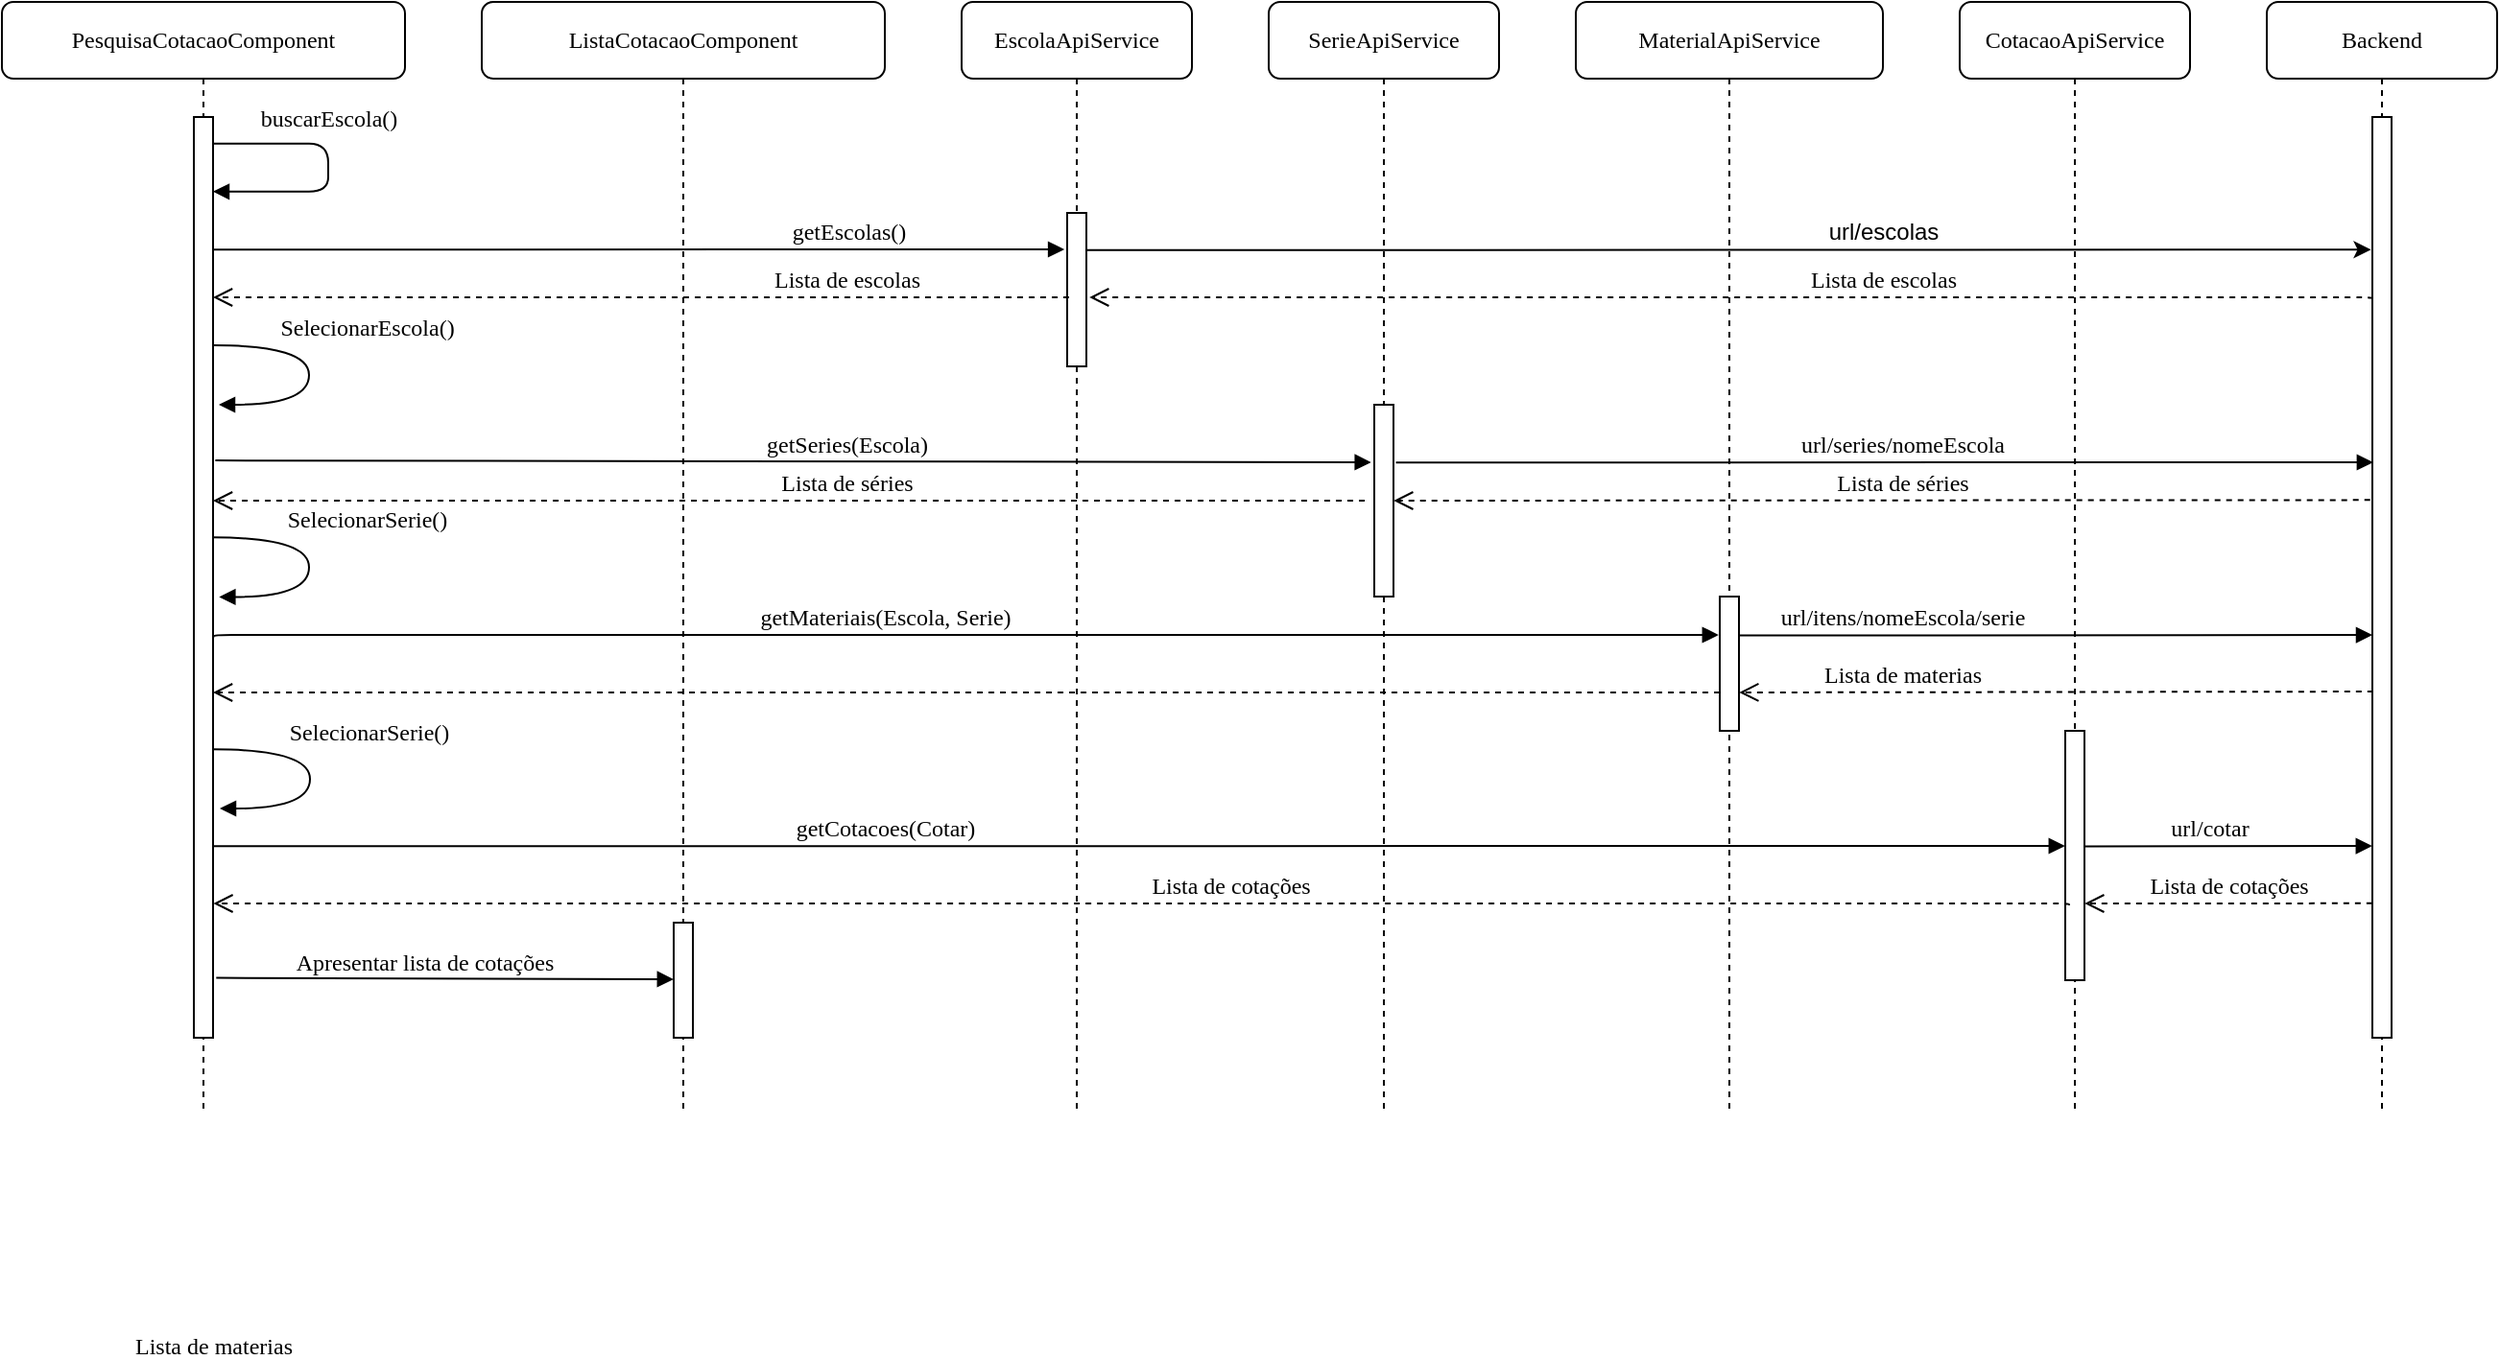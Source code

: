 <mxfile version="12.1.0" type="device" pages="1"><diagram name="Page-1" id="13e1069c-82ec-6db2-03f1-153e76fe0fe0"><mxGraphModel dx="3509" dy="822" grid="1" gridSize="10" guides="1" tooltips="1" connect="1" arrows="1" fold="1" page="1" pageScale="1" pageWidth="1100" pageHeight="850" background="#ffffff" math="0" shadow="0"><root><mxCell id="0"/><mxCell id="1" parent="0"/><mxCell id="7baba1c4bc27f4b0-2" value="EscolaApiService" style="shape=umlLifeline;perimeter=lifelinePerimeter;whiteSpace=wrap;html=1;container=1;collapsible=0;recursiveResize=0;outlineConnect=0;rounded=1;shadow=0;comic=0;labelBackgroundColor=none;strokeColor=#000000;strokeWidth=1;fillColor=#FFFFFF;fontFamily=Verdana;fontSize=12;fontColor=#000000;align=center;" parent="1" vertex="1"><mxGeometry x="240" y="80" width="120" height="580" as="geometry"/></mxCell><mxCell id="7baba1c4bc27f4b0-10" value="" style="html=1;points=[];perimeter=orthogonalPerimeter;rounded=0;shadow=0;comic=0;labelBackgroundColor=none;strokeColor=#000000;strokeWidth=1;fillColor=#FFFFFF;fontFamily=Verdana;fontSize=12;fontColor=#000000;align=center;" parent="7baba1c4bc27f4b0-2" vertex="1"><mxGeometry x="55" y="110" width="10" height="80" as="geometry"/></mxCell><mxCell id="7baba1c4bc27f4b0-3" value="SerieApiService" style="shape=umlLifeline;perimeter=lifelinePerimeter;whiteSpace=wrap;html=1;container=1;collapsible=0;recursiveResize=0;outlineConnect=0;rounded=1;shadow=0;comic=0;labelBackgroundColor=none;strokeColor=#000000;strokeWidth=1;fillColor=#FFFFFF;fontFamily=Verdana;fontSize=12;fontColor=#000000;align=center;" parent="1" vertex="1"><mxGeometry x="400" y="80" width="120" height="580" as="geometry"/></mxCell><mxCell id="7baba1c4bc27f4b0-13" value="" style="html=1;points=[];perimeter=orthogonalPerimeter;rounded=0;shadow=0;comic=0;labelBackgroundColor=none;strokeColor=#000000;strokeWidth=1;fillColor=#FFFFFF;fontFamily=Verdana;fontSize=12;fontColor=#000000;align=center;" parent="7baba1c4bc27f4b0-3" vertex="1"><mxGeometry x="55" y="210" width="10" height="100" as="geometry"/></mxCell><mxCell id="7baba1c4bc27f4b0-4" value="MaterialApiService" style="shape=umlLifeline;perimeter=lifelinePerimeter;whiteSpace=wrap;html=1;container=1;collapsible=0;recursiveResize=0;outlineConnect=0;rounded=1;shadow=0;comic=0;labelBackgroundColor=none;strokeColor=#000000;strokeWidth=1;fillColor=#FFFFFF;fontFamily=Verdana;fontSize=12;fontColor=#000000;align=center;size=40;" parent="1" vertex="1"><mxGeometry x="560" y="80" width="160" height="580" as="geometry"/></mxCell><mxCell id="7baba1c4bc27f4b0-16" value="" style="html=1;points=[];perimeter=orthogonalPerimeter;rounded=0;shadow=0;comic=0;labelBackgroundColor=none;strokeColor=#000000;strokeWidth=1;fillColor=#FFFFFF;fontFamily=Verdana;fontSize=12;fontColor=#000000;align=center;" parent="7baba1c4bc27f4b0-4" vertex="1"><mxGeometry x="75" y="310" width="10" height="70" as="geometry"/></mxCell><mxCell id="7baba1c4bc27f4b0-5" value="Backend" style="shape=umlLifeline;perimeter=lifelinePerimeter;whiteSpace=wrap;html=1;container=1;collapsible=0;recursiveResize=0;outlineConnect=0;rounded=1;shadow=0;comic=0;labelBackgroundColor=none;strokeColor=#000000;strokeWidth=1;fillColor=#FFFFFF;fontFamily=Verdana;fontSize=12;fontColor=#000000;align=center;" parent="1" vertex="1"><mxGeometry x="920" y="80" width="120" height="580" as="geometry"/></mxCell><mxCell id="7baba1c4bc27f4b0-19" value="" style="html=1;points=[];perimeter=orthogonalPerimeter;rounded=0;shadow=0;comic=0;labelBackgroundColor=none;strokeColor=#000000;strokeWidth=1;fillColor=#FFFFFF;fontFamily=Verdana;fontSize=12;fontColor=#000000;align=center;" parent="7baba1c4bc27f4b0-5" vertex="1"><mxGeometry x="55" y="60" width="10" height="480" as="geometry"/></mxCell><mxCell id="7baba1c4bc27f4b0-8" value="PesquisaCotacaoComponent" style="shape=umlLifeline;perimeter=lifelinePerimeter;whiteSpace=wrap;html=1;container=1;collapsible=0;recursiveResize=0;outlineConnect=0;rounded=1;shadow=0;comic=0;labelBackgroundColor=none;strokeColor=#000000;strokeWidth=1;fillColor=#FFFFFF;fontFamily=Verdana;fontSize=12;fontColor=#000000;align=center;" parent="1" vertex="1"><mxGeometry x="-260" y="80" width="210" height="580" as="geometry"/></mxCell><mxCell id="7baba1c4bc27f4b0-9" value="" style="html=1;points=[];perimeter=orthogonalPerimeter;rounded=0;shadow=0;comic=0;labelBackgroundColor=none;strokeColor=#000000;strokeWidth=1;fillColor=#FFFFFF;fontFamily=Verdana;fontSize=12;fontColor=#000000;align=center;" parent="7baba1c4bc27f4b0-8" vertex="1"><mxGeometry x="100" y="60" width="10" height="480" as="geometry"/></mxCell><mxCell id="SuPHbrhuV6NCTLlfRuED-8" value="SelecionarEscola()" style="html=1;verticalAlign=bottom;endArrow=block;labelBackgroundColor=none;fontFamily=Verdana;fontSize=12;elbow=vertical;edgeStyle=orthogonalEdgeStyle;curved=1;exitX=1;exitY=0.248;exitDx=0;exitDy=0;exitPerimeter=0;" edge="1" parent="7baba1c4bc27f4b0-8" source="7baba1c4bc27f4b0-9"><mxGeometry x="-0.215" y="30" relative="1" as="geometry"><mxPoint x="120" y="180" as="sourcePoint"/><mxPoint x="113" y="210" as="targetPoint"/><Array as="points"><mxPoint x="160" y="179"/><mxPoint x="160" y="210"/></Array><mxPoint as="offset"/></mxGeometry></mxCell><mxCell id="7baba1c4bc27f4b0-11" value="buscarEscola()" style="html=1;verticalAlign=bottom;endArrow=block;labelBackgroundColor=none;fontFamily=Verdana;fontSize=12;edgeStyle=elbowEdgeStyle;elbow=vertical;entryX=1;entryY=0.081;entryDx=0;entryDy=0;entryPerimeter=0;exitX=1;exitY=0.029;exitDx=0;exitDy=0;exitPerimeter=0;" parent="7baba1c4bc27f4b0-8" source="7baba1c4bc27f4b0-9" target="7baba1c4bc27f4b0-9" edge="1"><mxGeometry x="-0.172" y="4" relative="1" as="geometry"><mxPoint x="230" y="110" as="sourcePoint"/><mxPoint x="303" y="80" as="targetPoint"/><Array as="points"><mxPoint x="170" y="90"/><mxPoint x="250" y="90"/></Array><mxPoint x="-4" y="-4" as="offset"/></mxGeometry></mxCell><mxCell id="SuPHbrhuV6NCTLlfRuED-1" style="edgeStyle=orthogonalEdgeStyle;rounded=0;orthogonalLoop=1;jettySize=auto;html=1;exitX=1.133;exitY=0.242;exitDx=0;exitDy=0;exitPerimeter=0;entryX=-0.074;entryY=0.144;entryDx=0;entryDy=0;entryPerimeter=0;" edge="1" parent="1" source="7baba1c4bc27f4b0-10" target="7baba1c4bc27f4b0-19"><mxGeometry relative="1" as="geometry"><mxPoint x="720" y="209" as="targetPoint"/><mxPoint x="305" y="203" as="sourcePoint"/><Array as="points"><mxPoint x="305" y="209"/></Array></mxGeometry></mxCell><mxCell id="SuPHbrhuV6NCTLlfRuED-5" value="url/escolas" style="text;html=1;resizable=0;points=[];align=center;verticalAlign=middle;labelBackgroundColor=#ffffff;" vertex="1" connectable="0" parent="SuPHbrhuV6NCTLlfRuED-1"><mxGeometry x="0.09" y="3" relative="1" as="geometry"><mxPoint x="50.5" y="-6" as="offset"/></mxGeometry></mxCell><mxCell id="SuPHbrhuV6NCTLlfRuED-2" value="Lista de escolas" style="html=1;verticalAlign=bottom;endArrow=open;dashed=1;endSize=8;labelBackgroundColor=none;fontFamily=Verdana;fontSize=12;edgeStyle=elbowEdgeStyle;elbow=vertical;entryX=1.16;entryY=0.553;entryDx=0;entryDy=0;entryPerimeter=0;exitX=0;exitY=0.198;exitDx=0;exitDy=0;exitPerimeter=0;" edge="1" parent="1" source="7baba1c4bc27f4b0-19" target="7baba1c4bc27f4b0-10"><mxGeometry x="-0.235" relative="1" as="geometry"><mxPoint x="360" y="190" as="targetPoint"/><Array as="points"><mxPoint x="500" y="234"/><mxPoint x="675" y="200"/></Array><mxPoint x="690" y="190" as="sourcePoint"/><mxPoint as="offset"/></mxGeometry></mxCell><mxCell id="SuPHbrhuV6NCTLlfRuED-6" value="Lista de escolas" style="html=1;verticalAlign=bottom;endArrow=open;dashed=1;endSize=8;labelBackgroundColor=none;fontFamily=Verdana;fontSize=12;edgeStyle=elbowEdgeStyle;elbow=vertical;entryX=1;entryY=0.196;entryDx=0;entryDy=0;entryPerimeter=0;" edge="1" parent="1" target="7baba1c4bc27f4b0-9"><mxGeometry x="1" y="330" relative="1" as="geometry"><mxPoint x="110" y="237" as="targetPoint"/><Array as="points"><mxPoint x="210" y="234"/></Array><mxPoint x="296" y="234" as="sourcePoint"/><mxPoint as="offset"/></mxGeometry></mxCell><mxCell id="SuPHbrhuV6NCTLlfRuED-9" value="getEscolas()" style="html=1;verticalAlign=bottom;endArrow=block;labelBackgroundColor=none;fontFamily=Verdana;fontSize=12;edgeStyle=elbowEdgeStyle;elbow=vertical;entryX=-0.145;entryY=0.233;entryDx=0;entryDy=0;entryPerimeter=0;exitX=1.032;exitY=0.144;exitDx=0;exitDy=0;exitPerimeter=0;" edge="1" parent="1" source="7baba1c4bc27f4b0-9" target="7baba1c4bc27f4b0-10"><mxGeometry x="1" y="113" relative="1" as="geometry"><mxPoint x="-140" y="209" as="sourcePoint"/><mxPoint x="250" y="203" as="targetPoint"/><Array as="points"><mxPoint x="200" y="209"/><mxPoint x="370" y="320"/><mxPoint x="410" y="288"/><mxPoint x="400" y="288"/><mxPoint x="430" y="300"/><mxPoint x="283.5" y="290"/><mxPoint x="243.5" y="300"/></Array><mxPoint as="offset"/></mxGeometry></mxCell><mxCell id="SuPHbrhuV6NCTLlfRuED-19" value="getSeries(Escola)" style="html=1;verticalAlign=bottom;endArrow=block;labelBackgroundColor=none;fontFamily=Verdana;fontSize=12;edgeStyle=elbowEdgeStyle;elbow=vertical;entryX=-0.167;entryY=0.297;entryDx=0;entryDy=0;entryPerimeter=0;exitX=1.119;exitY=0.373;exitDx=0;exitDy=0;exitPerimeter=0;" edge="1" parent="1" source="7baba1c4bc27f4b0-9" target="7baba1c4bc27f4b0-13"><mxGeometry x="0.093" relative="1" as="geometry"><mxPoint x="120" y="320" as="sourcePoint"/><mxPoint x="313.517" y="319.828" as="targetPoint"/><Array as="points"><mxPoint x="220" y="320"/><mxPoint x="390" y="431"/><mxPoint x="430" y="399"/><mxPoint x="420" y="399"/><mxPoint x="450" y="411"/><mxPoint x="303.5" y="401"/><mxPoint x="263.5" y="411"/></Array><mxPoint as="offset"/></mxGeometry></mxCell><mxCell id="SuPHbrhuV6NCTLlfRuED-20" value="url/series/nomeEscola" style="html=1;verticalAlign=bottom;endArrow=block;labelBackgroundColor=none;fontFamily=Verdana;fontSize=12;edgeStyle=elbowEdgeStyle;elbow=vertical;exitX=1.128;exitY=0.301;exitDx=0;exitDy=0;exitPerimeter=0;entryX=0.044;entryY=0.375;entryDx=0;entryDy=0;entryPerimeter=0;" edge="1" parent="1" source="7baba1c4bc27f4b0-13" target="7baba1c4bc27f4b0-19"><mxGeometry x="0.036" relative="1" as="geometry"><mxPoint x="470" y="320" as="sourcePoint"/><mxPoint x="710" y="320" as="targetPoint"/><Array as="points"><mxPoint x="590" y="320"/><mxPoint x="759" y="442"/><mxPoint x="799" y="410"/><mxPoint x="789" y="410"/><mxPoint x="819" y="422"/><mxPoint x="672.5" y="412"/><mxPoint x="632.5" y="422"/></Array><mxPoint as="offset"/></mxGeometry></mxCell><mxCell id="SuPHbrhuV6NCTLlfRuED-22" value="SelecionarSerie()" style="html=1;verticalAlign=bottom;endArrow=block;labelBackgroundColor=none;fontFamily=Verdana;fontSize=12;elbow=vertical;edgeStyle=orthogonalEdgeStyle;curved=1;exitX=1;exitY=0.248;exitDx=0;exitDy=0;exitPerimeter=0;" edge="1" parent="1"><mxGeometry x="-0.215" y="30" relative="1" as="geometry"><mxPoint x="-150.276" y="359.172" as="sourcePoint"/><mxPoint x="-146.828" y="390.207" as="targetPoint"/><Array as="points"><mxPoint x="-100" y="359"/><mxPoint x="-100" y="390"/></Array><mxPoint as="offset"/></mxGeometry></mxCell><mxCell id="SuPHbrhuV6NCTLlfRuED-23" value="getMateriais(Escola, Serie)" style="html=1;verticalAlign=bottom;endArrow=block;labelBackgroundColor=none;fontFamily=Verdana;fontSize=12;edgeStyle=elbowEdgeStyle;elbow=vertical;entryX=-0.034;entryY=0.117;entryDx=0;entryDy=0;entryPerimeter=0;exitX=1.024;exitY=0.565;exitDx=0;exitDy=0;exitPerimeter=0;" edge="1" parent="1" source="7baba1c4bc27f4b0-9"><mxGeometry x="-0.106" relative="1" as="geometry"><mxPoint x="99.914" y="409.897" as="sourcePoint"/><mxPoint x="634.397" y="409.897" as="targetPoint"/><Array as="points"><mxPoint x="221" y="410"/><mxPoint x="391" y="521"/><mxPoint x="431" y="489"/><mxPoint x="421" y="489"/><mxPoint x="451" y="501"/><mxPoint x="304.5" y="491"/><mxPoint x="264.5" y="501"/></Array><mxPoint as="offset"/></mxGeometry></mxCell><mxCell id="SuPHbrhuV6NCTLlfRuED-24" value="url/itens/nomeEscola/serie" style="html=1;verticalAlign=bottom;endArrow=block;labelBackgroundColor=none;fontFamily=Verdana;fontSize=12;edgeStyle=elbowEdgeStyle;elbow=vertical;exitX=0.967;exitY=0.29;exitDx=0;exitDy=0;exitPerimeter=0;" edge="1" parent="1" source="7baba1c4bc27f4b0-16"><mxGeometry x="-0.482" relative="1" as="geometry"><mxPoint x="815" y="410" as="sourcePoint"/><mxPoint x="975" y="410" as="targetPoint"/><Array as="points"><mxPoint x="900" y="410"/><mxPoint x="882" y="484"/><mxPoint x="872" y="484"/><mxPoint x="902" y="496"/><mxPoint x="755.5" y="486"/><mxPoint x="715.5" y="496"/></Array><mxPoint as="offset"/></mxGeometry></mxCell><mxCell id="SuPHbrhuV6NCTLlfRuED-25" value="Lista de séries" style="html=1;verticalAlign=bottom;endArrow=open;dashed=1;endSize=8;labelBackgroundColor=none;fontFamily=Verdana;fontSize=12;edgeStyle=elbowEdgeStyle;elbow=vertical;entryX=1.16;entryY=0.553;entryDx=0;entryDy=0;entryPerimeter=0;exitX=-0.114;exitY=0.416;exitDx=0;exitDy=0;exitPerimeter=0;" edge="1" parent="1" source="7baba1c4bc27f4b0-19"><mxGeometry x="-0.042" relative="1" as="geometry"><mxPoint x="465.121" y="340.345" as="targetPoint"/><Array as="points"><mxPoint x="658.5" y="340"/><mxPoint x="833.5" y="306"/></Array><mxPoint x="800" y="340" as="sourcePoint"/><mxPoint as="offset"/></mxGeometry></mxCell><mxCell id="SuPHbrhuV6NCTLlfRuED-26" value="Lista de séries" style="html=1;verticalAlign=bottom;endArrow=open;dashed=1;endSize=8;labelBackgroundColor=none;fontFamily=Verdana;fontSize=12;edgeStyle=elbowEdgeStyle;elbow=vertical;exitX=-0.5;exitY=0.5;exitDx=0;exitDy=0;exitPerimeter=0;entryX=1;entryY=0.417;entryDx=0;entryDy=0;entryPerimeter=0;" edge="1" parent="1" source="7baba1c4bc27f4b0-13" target="7baba1c4bc27f4b0-9"><mxGeometry x="-0.099" relative="1" as="geometry"><mxPoint x="-140" y="340" as="targetPoint"/><Array as="points"><mxPoint x="299.5" y="340"/><mxPoint x="474.5" y="306"/></Array><mxPoint x="444.862" y="339.862" as="sourcePoint"/><mxPoint as="offset"/></mxGeometry></mxCell><mxCell id="SuPHbrhuV6NCTLlfRuED-27" value="Lista de materias" style="html=1;verticalAlign=bottom;endArrow=open;dashed=1;endSize=8;labelBackgroundColor=none;fontFamily=Verdana;fontSize=12;edgeStyle=elbowEdgeStyle;elbow=vertical;entryX=1;entryY=0.625;entryDx=0;entryDy=0;entryPerimeter=0;" edge="1" parent="1" target="7baba1c4bc27f4b0-9"><mxGeometry x="1" y="350" relative="1" as="geometry"><mxPoint x="-130" y="440" as="targetPoint"/><Array as="points"><mxPoint x="-110" y="440"/><mxPoint x="468.5" y="406"/></Array><mxPoint x="635" y="440" as="sourcePoint"/><mxPoint as="offset"/></mxGeometry></mxCell><mxCell id="SuPHbrhuV6NCTLlfRuED-28" value="Lista de materias" style="html=1;verticalAlign=bottom;endArrow=open;dashed=1;endSize=8;labelBackgroundColor=none;fontFamily=Verdana;fontSize=12;edgeStyle=elbowEdgeStyle;elbow=vertical;entryX=1.16;entryY=0.553;entryDx=0;entryDy=0;entryPerimeter=0;exitX=0.043;exitY=0.624;exitDx=0;exitDy=0;exitPerimeter=0;" edge="1" parent="1" source="7baba1c4bc27f4b0-19"><mxGeometry x="0.485" relative="1" as="geometry"><mxPoint x="645.121" y="440.345" as="targetPoint"/><Array as="points"><mxPoint x="838.5" y="440"/><mxPoint x="1013.5" y="406"/></Array><mxPoint x="785" y="440" as="sourcePoint"/><mxPoint as="offset"/></mxGeometry></mxCell><mxCell id="SuPHbrhuV6NCTLlfRuED-30" value="CotacaoApiService" style="shape=umlLifeline;perimeter=lifelinePerimeter;whiteSpace=wrap;html=1;container=1;collapsible=0;recursiveResize=0;outlineConnect=0;rounded=1;shadow=0;comic=0;labelBackgroundColor=none;strokeColor=#000000;strokeWidth=1;fillColor=#FFFFFF;fontFamily=Verdana;fontSize=12;fontColor=#000000;align=center;" vertex="1" parent="1"><mxGeometry x="760" y="80" width="120" height="580" as="geometry"/></mxCell><mxCell id="SuPHbrhuV6NCTLlfRuED-31" value="" style="html=1;points=[];perimeter=orthogonalPerimeter;rounded=0;shadow=0;comic=0;labelBackgroundColor=none;strokeColor=#000000;strokeWidth=1;fillColor=#FFFFFF;fontFamily=Verdana;fontSize=12;fontColor=#000000;align=center;" vertex="1" parent="SuPHbrhuV6NCTLlfRuED-30"><mxGeometry x="55" y="380" width="10" height="130" as="geometry"/></mxCell><mxCell id="SuPHbrhuV6NCTLlfRuED-32" value="SelecionarSerie()" style="html=1;verticalAlign=bottom;endArrow=block;labelBackgroundColor=none;fontFamily=Verdana;fontSize=12;elbow=vertical;edgeStyle=orthogonalEdgeStyle;curved=1;exitX=1;exitY=0.248;exitDx=0;exitDy=0;exitPerimeter=0;" edge="1" parent="1"><mxGeometry x="-0.215" y="30" relative="1" as="geometry"><mxPoint x="-149.833" y="469.667" as="sourcePoint"/><mxPoint x="-146.5" y="500.5" as="targetPoint"/><Array as="points"><mxPoint x="-99.5" y="469.5"/><mxPoint x="-99.5" y="500.5"/></Array><mxPoint as="offset"/></mxGeometry></mxCell><mxCell id="SuPHbrhuV6NCTLlfRuED-33" value="getCotacoes(Cotar)" style="html=1;verticalAlign=bottom;endArrow=block;labelBackgroundColor=none;fontFamily=Verdana;fontSize=12;edgeStyle=elbowEdgeStyle;elbow=vertical;entryX=-0.034;entryY=0.117;entryDx=0;entryDy=0;entryPerimeter=0;exitX=1.048;exitY=0.792;exitDx=0;exitDy=0;exitPerimeter=0;" edge="1" parent="1" source="7baba1c4bc27f4b0-9"><mxGeometry x="-0.275" relative="1" as="geometry"><mxPoint x="280.414" y="519.897" as="sourcePoint"/><mxPoint x="814.897" y="519.897" as="targetPoint"/><Array as="points"><mxPoint x="401.5" y="520"/><mxPoint x="571.5" y="631"/><mxPoint x="611.5" y="599"/><mxPoint x="601.5" y="599"/><mxPoint x="631.5" y="611"/><mxPoint x="485" y="601"/><mxPoint x="445" y="611"/></Array><mxPoint as="offset"/></mxGeometry></mxCell><mxCell id="SuPHbrhuV6NCTLlfRuED-34" value="url/cotar" style="html=1;verticalAlign=bottom;endArrow=block;labelBackgroundColor=none;fontFamily=Verdana;fontSize=12;edgeStyle=elbowEdgeStyle;elbow=vertical;entryX=-0.034;entryY=0.117;entryDx=0;entryDy=0;entryPerimeter=0;exitX=1.027;exitY=0.463;exitDx=0;exitDy=0;exitPerimeter=0;" edge="1" parent="1" source="SuPHbrhuV6NCTLlfRuED-31"><mxGeometry x="-0.134" relative="1" as="geometry"><mxPoint x="850.5" y="520" as="sourcePoint"/><mxPoint x="974.897" y="519.897" as="targetPoint"/><Array as="points"><mxPoint x="561.5" y="520"/><mxPoint x="731.5" y="631"/><mxPoint x="771.5" y="599"/><mxPoint x="761.5" y="599"/><mxPoint x="791.5" y="611"/><mxPoint x="645" y="601"/><mxPoint x="605" y="611"/></Array><mxPoint as="offset"/></mxGeometry></mxCell><mxCell id="SuPHbrhuV6NCTLlfRuED-35" value="Lista de cotações" style="html=1;verticalAlign=bottom;endArrow=open;dashed=1;endSize=8;labelBackgroundColor=none;fontFamily=Verdana;fontSize=12;edgeStyle=elbowEdgeStyle;elbow=vertical;exitX=0.2;exitY=0.7;exitDx=0;exitDy=0;exitPerimeter=0;entryX=1.019;entryY=0.854;entryDx=0;entryDy=0;entryPerimeter=0;" edge="1" parent="1" source="SuPHbrhuV6NCTLlfRuED-31" target="7baba1c4bc27f4b0-9"><mxGeometry x="-0.095" relative="1" as="geometry"><mxPoint x="-120" y="550" as="targetPoint"/><Array as="points"><mxPoint x="293.5" y="550"/><mxPoint x="468.5" y="516"/></Array><mxPoint x="635" y="550" as="sourcePoint"/><mxPoint as="offset"/></mxGeometry></mxCell><mxCell id="SuPHbrhuV6NCTLlfRuED-36" value="Lista de cotações" style="html=1;verticalAlign=bottom;endArrow=open;dashed=1;endSize=8;labelBackgroundColor=none;fontFamily=Verdana;fontSize=12;edgeStyle=elbowEdgeStyle;elbow=vertical;entryX=1.16;entryY=0.553;entryDx=0;entryDy=0;entryPerimeter=0;exitX=-0.007;exitY=0.854;exitDx=0;exitDy=0;exitPerimeter=0;" edge="1" parent="1" source="7baba1c4bc27f4b0-19"><mxGeometry relative="1" as="geometry"><mxPoint x="825.121" y="550.345" as="targetPoint"/><Array as="points"><mxPoint x="1018.5" y="550"/><mxPoint x="1193.5" y="516"/></Array><mxPoint x="970" y="550" as="sourcePoint"/></mxGeometry></mxCell><mxCell id="SuPHbrhuV6NCTLlfRuED-37" value="ListaCotacaoComponent" style="shape=umlLifeline;perimeter=lifelinePerimeter;whiteSpace=wrap;html=1;container=1;collapsible=0;recursiveResize=0;outlineConnect=0;rounded=1;shadow=0;comic=0;labelBackgroundColor=none;strokeColor=#000000;strokeWidth=1;fillColor=#FFFFFF;fontFamily=Verdana;fontSize=12;fontColor=#000000;align=center;" vertex="1" parent="1"><mxGeometry x="-10" y="80" width="210" height="580" as="geometry"/></mxCell><mxCell id="SuPHbrhuV6NCTLlfRuED-38" value="" style="html=1;points=[];perimeter=orthogonalPerimeter;rounded=0;shadow=0;comic=0;labelBackgroundColor=none;strokeColor=#000000;strokeWidth=1;fillColor=#FFFFFF;fontFamily=Verdana;fontSize=12;fontColor=#000000;align=center;" vertex="1" parent="SuPHbrhuV6NCTLlfRuED-37"><mxGeometry x="100" y="480" width="10" height="60" as="geometry"/></mxCell><mxCell id="SuPHbrhuV6NCTLlfRuED-42" value="Apresentar lista de cotações" style="html=1;verticalAlign=bottom;endArrow=block;labelBackgroundColor=none;fontFamily=Verdana;fontSize=12;edgeStyle=elbowEdgeStyle;elbow=vertical;entryX=-0.034;entryY=0.117;entryDx=0;entryDy=0;entryPerimeter=0;exitX=1.167;exitY=0.935;exitDx=0;exitDy=0;exitPerimeter=0;" edge="1" parent="1" source="7baba1c4bc27f4b0-9"><mxGeometry x="-0.087" relative="1" as="geometry"><mxPoint x="-140" y="589.5" as="sourcePoint"/><mxPoint x="89.897" y="589.397" as="targetPoint"/><Array as="points"><mxPoint x="-323.5" y="589.5"/><mxPoint x="-153.5" y="700.5"/><mxPoint x="-113.5" y="668.5"/><mxPoint x="-123.5" y="668.5"/><mxPoint x="-93.5" y="680.5"/><mxPoint x="-240" y="670.5"/><mxPoint x="-280" y="680.5"/></Array><mxPoint as="offset"/></mxGeometry></mxCell></root></mxGraphModel></diagram></mxfile>